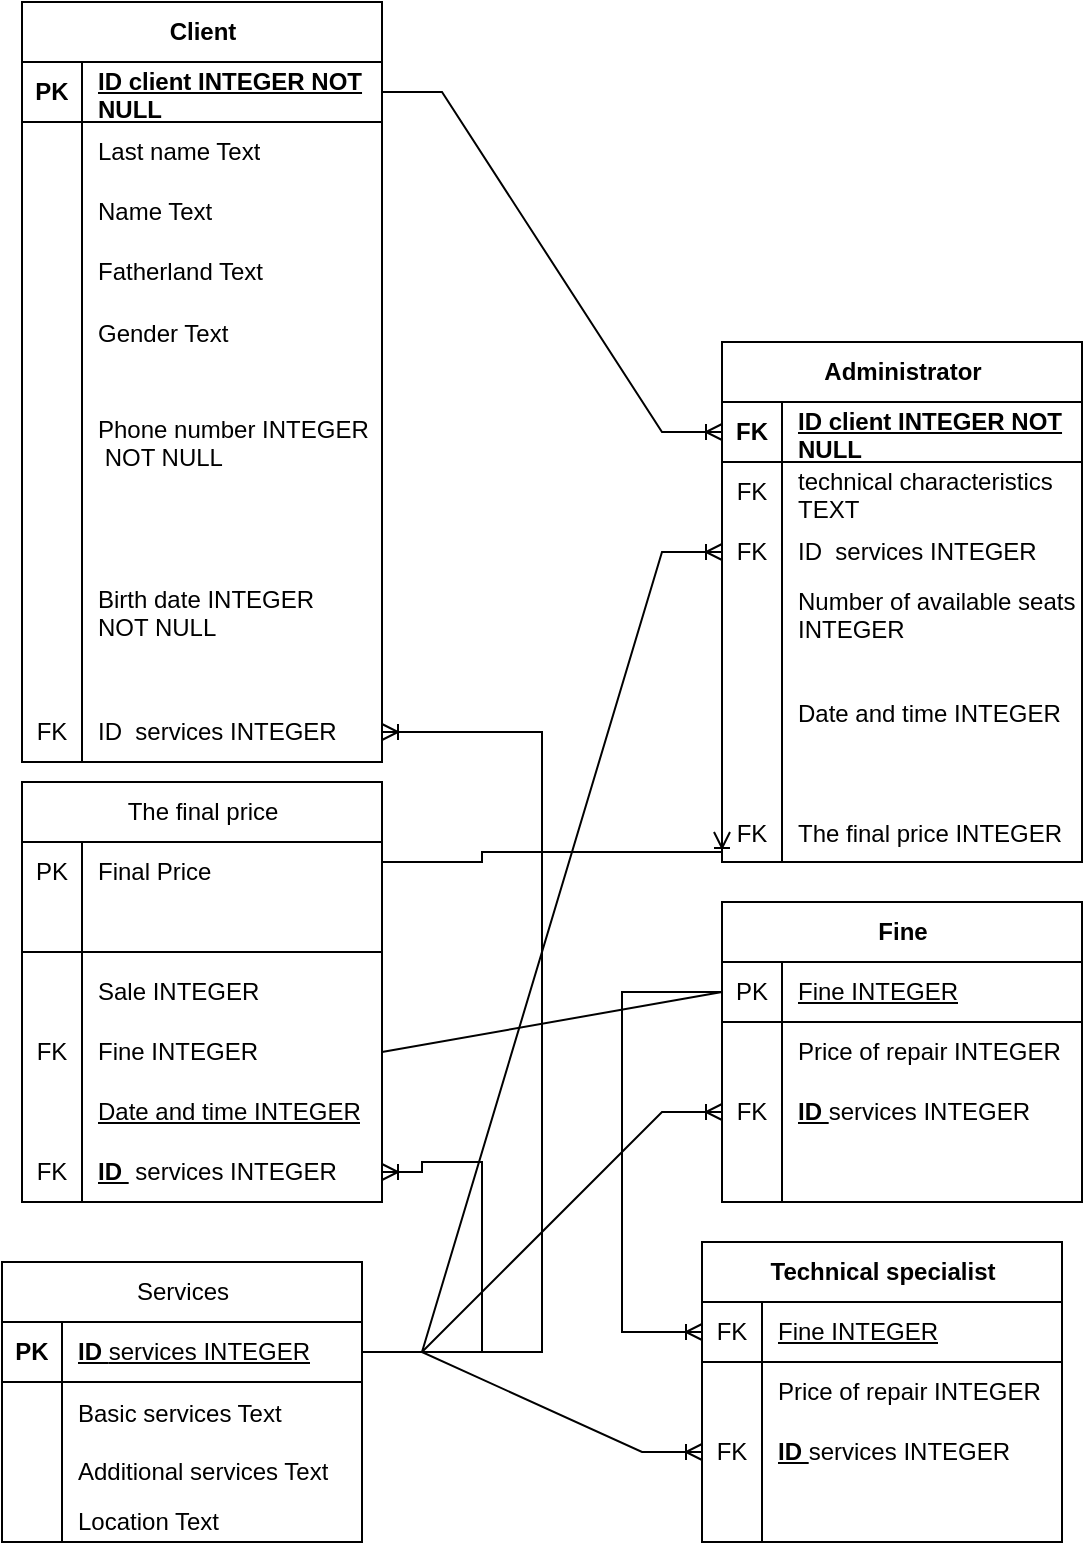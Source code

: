 <mxfile version="24.2.3" type="google">
  <diagram id="C5RBs43oDa-KdzZeNtuy" name="Page-1">
    <mxGraphModel grid="1" page="1" gridSize="10" guides="1" tooltips="1" connect="1" arrows="1" fold="1" pageScale="1" pageWidth="827" pageHeight="1169" math="0" shadow="0">
      <root>
        <mxCell id="WIyWlLk6GJQsqaUBKTNV-0" />
        <mxCell id="WIyWlLk6GJQsqaUBKTNV-1" parent="WIyWlLk6GJQsqaUBKTNV-0" />
        <mxCell id="Mse-F16JF1lKYA1qf_KM-20" value="Сlient" style="shape=table;startSize=30;container=1;collapsible=1;childLayout=tableLayout;fixedRows=1;rowLines=0;fontStyle=1;align=center;resizeLast=1;html=1;" vertex="1" parent="WIyWlLk6GJQsqaUBKTNV-1">
          <mxGeometry x="260" y="110" width="180" height="380" as="geometry" />
        </mxCell>
        <mxCell id="Mse-F16JF1lKYA1qf_KM-21" value="" style="shape=tableRow;horizontal=0;startSize=0;swimlaneHead=0;swimlaneBody=0;fillColor=none;collapsible=0;dropTarget=0;points=[[0,0.5],[1,0.5]];portConstraint=eastwest;top=0;left=0;right=0;bottom=1;" vertex="1" parent="Mse-F16JF1lKYA1qf_KM-20">
          <mxGeometry y="30" width="180" height="30" as="geometry" />
        </mxCell>
        <mxCell id="Mse-F16JF1lKYA1qf_KM-22" value="PK" style="shape=partialRectangle;connectable=0;fillColor=none;top=0;left=0;bottom=0;right=0;fontStyle=1;overflow=hidden;whiteSpace=wrap;html=1;" vertex="1" parent="Mse-F16JF1lKYA1qf_KM-21">
          <mxGeometry width="30" height="30" as="geometry">
            <mxRectangle width="30" height="30" as="alternateBounds" />
          </mxGeometry>
        </mxCell>
        <mxCell id="Mse-F16JF1lKYA1qf_KM-23" value="ID&amp;nbsp;client INTEGER NOT NULL" style="shape=partialRectangle;connectable=0;fillColor=none;top=0;left=0;bottom=0;right=0;align=left;spacingLeft=6;fontStyle=5;overflow=hidden;whiteSpace=wrap;html=1;" vertex="1" parent="Mse-F16JF1lKYA1qf_KM-21">
          <mxGeometry x="30" width="150" height="30" as="geometry">
            <mxRectangle width="150" height="30" as="alternateBounds" />
          </mxGeometry>
        </mxCell>
        <mxCell id="Mse-F16JF1lKYA1qf_KM-24" value="" style="shape=tableRow;horizontal=0;startSize=0;swimlaneHead=0;swimlaneBody=0;fillColor=none;collapsible=0;dropTarget=0;points=[[0,0.5],[1,0.5]];portConstraint=eastwest;top=0;left=0;right=0;bottom=0;" vertex="1" parent="Mse-F16JF1lKYA1qf_KM-20">
          <mxGeometry y="60" width="180" height="30" as="geometry" />
        </mxCell>
        <mxCell id="Mse-F16JF1lKYA1qf_KM-25" value="" style="shape=partialRectangle;connectable=0;fillColor=none;top=0;left=0;bottom=0;right=0;editable=1;overflow=hidden;whiteSpace=wrap;html=1;" vertex="1" parent="Mse-F16JF1lKYA1qf_KM-24">
          <mxGeometry width="30" height="30" as="geometry">
            <mxRectangle width="30" height="30" as="alternateBounds" />
          </mxGeometry>
        </mxCell>
        <mxCell id="Mse-F16JF1lKYA1qf_KM-26" value="Last name Text" style="shape=partialRectangle;connectable=0;fillColor=none;top=0;left=0;bottom=0;right=0;align=left;spacingLeft=6;overflow=hidden;whiteSpace=wrap;html=1;" vertex="1" parent="Mse-F16JF1lKYA1qf_KM-24">
          <mxGeometry x="30" width="150" height="30" as="geometry">
            <mxRectangle width="150" height="30" as="alternateBounds" />
          </mxGeometry>
        </mxCell>
        <mxCell id="Mse-F16JF1lKYA1qf_KM-27" value="" style="shape=tableRow;horizontal=0;startSize=0;swimlaneHead=0;swimlaneBody=0;fillColor=none;collapsible=0;dropTarget=0;points=[[0,0.5],[1,0.5]];portConstraint=eastwest;top=0;left=0;right=0;bottom=0;" vertex="1" parent="Mse-F16JF1lKYA1qf_KM-20">
          <mxGeometry y="90" width="180" height="30" as="geometry" />
        </mxCell>
        <mxCell id="Mse-F16JF1lKYA1qf_KM-28" value="" style="shape=partialRectangle;connectable=0;fillColor=none;top=0;left=0;bottom=0;right=0;editable=1;overflow=hidden;whiteSpace=wrap;html=1;" vertex="1" parent="Mse-F16JF1lKYA1qf_KM-27">
          <mxGeometry width="30" height="30" as="geometry">
            <mxRectangle width="30" height="30" as="alternateBounds" />
          </mxGeometry>
        </mxCell>
        <mxCell id="Mse-F16JF1lKYA1qf_KM-29" value="Name Text" style="shape=partialRectangle;connectable=0;fillColor=none;top=0;left=0;bottom=0;right=0;align=left;spacingLeft=6;overflow=hidden;whiteSpace=wrap;html=1;" vertex="1" parent="Mse-F16JF1lKYA1qf_KM-27">
          <mxGeometry x="30" width="150" height="30" as="geometry">
            <mxRectangle width="150" height="30" as="alternateBounds" />
          </mxGeometry>
        </mxCell>
        <mxCell id="Mse-F16JF1lKYA1qf_KM-30" value="" style="shape=tableRow;horizontal=0;startSize=0;swimlaneHead=0;swimlaneBody=0;fillColor=none;collapsible=0;dropTarget=0;points=[[0,0.5],[1,0.5]];portConstraint=eastwest;top=0;left=0;right=0;bottom=0;" vertex="1" parent="Mse-F16JF1lKYA1qf_KM-20">
          <mxGeometry y="120" width="180" height="30" as="geometry" />
        </mxCell>
        <mxCell id="Mse-F16JF1lKYA1qf_KM-31" value="" style="shape=partialRectangle;connectable=0;fillColor=none;top=0;left=0;bottom=0;right=0;editable=1;overflow=hidden;whiteSpace=wrap;html=1;" vertex="1" parent="Mse-F16JF1lKYA1qf_KM-30">
          <mxGeometry width="30" height="30" as="geometry">
            <mxRectangle width="30" height="30" as="alternateBounds" />
          </mxGeometry>
        </mxCell>
        <mxCell id="Mse-F16JF1lKYA1qf_KM-32" value="Fatherland Text" style="shape=partialRectangle;connectable=0;fillColor=none;top=0;left=0;bottom=0;right=0;align=left;spacingLeft=6;overflow=hidden;whiteSpace=wrap;html=1;" vertex="1" parent="Mse-F16JF1lKYA1qf_KM-30">
          <mxGeometry x="30" width="150" height="30" as="geometry">
            <mxRectangle width="150" height="30" as="alternateBounds" />
          </mxGeometry>
        </mxCell>
        <mxCell id="Mse-F16JF1lKYA1qf_KM-33" value="" style="shape=tableRow;horizontal=0;startSize=0;swimlaneHead=0;swimlaneBody=0;fillColor=none;collapsible=0;dropTarget=0;points=[[0,0.5],[1,0.5]];portConstraint=eastwest;top=0;left=0;right=0;bottom=0;" vertex="1" parent="Mse-F16JF1lKYA1qf_KM-20">
          <mxGeometry y="150" width="180" height="30" as="geometry" />
        </mxCell>
        <mxCell id="Mse-F16JF1lKYA1qf_KM-34" value="" style="shape=partialRectangle;connectable=0;fillColor=none;top=0;left=0;bottom=0;right=0;editable=1;overflow=hidden;" vertex="1" parent="Mse-F16JF1lKYA1qf_KM-33">
          <mxGeometry width="30" height="30" as="geometry">
            <mxRectangle width="30" height="30" as="alternateBounds" />
          </mxGeometry>
        </mxCell>
        <mxCell id="Mse-F16JF1lKYA1qf_KM-35" value="Gender Text" style="shape=partialRectangle;connectable=0;fillColor=none;top=0;left=0;bottom=0;right=0;align=left;spacingLeft=6;overflow=hidden;" vertex="1" parent="Mse-F16JF1lKYA1qf_KM-33">
          <mxGeometry x="30" width="150" height="30" as="geometry">
            <mxRectangle width="150" height="30" as="alternateBounds" />
          </mxGeometry>
        </mxCell>
        <mxCell id="Mse-F16JF1lKYA1qf_KM-36" value="" style="shape=tableRow;horizontal=0;startSize=0;swimlaneHead=0;swimlaneBody=0;fillColor=none;collapsible=0;dropTarget=0;points=[[0,0.5],[1,0.5]];portConstraint=eastwest;top=0;left=0;right=0;bottom=0;" vertex="1" parent="Mse-F16JF1lKYA1qf_KM-20">
          <mxGeometry y="180" width="180" height="80" as="geometry" />
        </mxCell>
        <mxCell id="Mse-F16JF1lKYA1qf_KM-37" value="" style="shape=partialRectangle;connectable=0;fillColor=none;top=0;left=0;bottom=0;right=0;editable=1;overflow=hidden;" vertex="1" parent="Mse-F16JF1lKYA1qf_KM-36">
          <mxGeometry width="30" height="80" as="geometry">
            <mxRectangle width="30" height="80" as="alternateBounds" />
          </mxGeometry>
        </mxCell>
        <mxCell id="Mse-F16JF1lKYA1qf_KM-38" value="Phone number INTEGER&#xa; NOT NULL" style="shape=partialRectangle;connectable=0;fillColor=none;top=0;left=0;bottom=0;right=0;align=left;spacingLeft=6;overflow=hidden;" vertex="1" parent="Mse-F16JF1lKYA1qf_KM-36">
          <mxGeometry x="30" width="150" height="80" as="geometry">
            <mxRectangle width="150" height="80" as="alternateBounds" />
          </mxGeometry>
        </mxCell>
        <mxCell id="Mse-F16JF1lKYA1qf_KM-39" value="" style="shape=tableRow;horizontal=0;startSize=0;swimlaneHead=0;swimlaneBody=0;fillColor=none;collapsible=0;dropTarget=0;points=[[0,0.5],[1,0.5]];portConstraint=eastwest;top=0;left=0;right=0;bottom=0;" vertex="1" parent="Mse-F16JF1lKYA1qf_KM-20">
          <mxGeometry y="260" width="180" height="90" as="geometry" />
        </mxCell>
        <mxCell id="Mse-F16JF1lKYA1qf_KM-40" value="" style="shape=partialRectangle;connectable=0;fillColor=none;top=0;left=0;bottom=0;right=0;editable=1;overflow=hidden;" vertex="1" parent="Mse-F16JF1lKYA1qf_KM-39">
          <mxGeometry width="30" height="90" as="geometry">
            <mxRectangle width="30" height="90" as="alternateBounds" />
          </mxGeometry>
        </mxCell>
        <mxCell id="Mse-F16JF1lKYA1qf_KM-41" value="Birth date INTEGER &#xa;NOT NULL" style="shape=partialRectangle;connectable=0;fillColor=none;top=0;left=0;bottom=0;right=0;align=left;spacingLeft=6;overflow=hidden;" vertex="1" parent="Mse-F16JF1lKYA1qf_KM-39">
          <mxGeometry x="30" width="150" height="90" as="geometry">
            <mxRectangle width="150" height="90" as="alternateBounds" />
          </mxGeometry>
        </mxCell>
        <mxCell id="Mse-F16JF1lKYA1qf_KM-112" value="" style="shape=tableRow;horizontal=0;startSize=0;swimlaneHead=0;swimlaneBody=0;fillColor=none;collapsible=0;dropTarget=0;points=[[0,0.5],[1,0.5]];portConstraint=eastwest;top=0;left=0;right=0;bottom=0;" vertex="1" parent="Mse-F16JF1lKYA1qf_KM-20">
          <mxGeometry y="350" width="180" height="30" as="geometry" />
        </mxCell>
        <mxCell id="Mse-F16JF1lKYA1qf_KM-113" value="FK" style="shape=partialRectangle;connectable=0;fillColor=none;top=0;left=0;bottom=0;right=0;fontStyle=0;overflow=hidden;whiteSpace=wrap;html=1;" vertex="1" parent="Mse-F16JF1lKYA1qf_KM-112">
          <mxGeometry width="30" height="30" as="geometry">
            <mxRectangle width="30" height="30" as="alternateBounds" />
          </mxGeometry>
        </mxCell>
        <mxCell id="Mse-F16JF1lKYA1qf_KM-114" value="ID&amp;nbsp; services INTEGER" style="shape=partialRectangle;connectable=0;fillColor=none;top=0;left=0;bottom=0;right=0;align=left;spacingLeft=6;fontStyle=0;overflow=hidden;whiteSpace=wrap;html=1;" vertex="1" parent="Mse-F16JF1lKYA1qf_KM-112">
          <mxGeometry x="30" width="150" height="30" as="geometry">
            <mxRectangle width="150" height="30" as="alternateBounds" />
          </mxGeometry>
        </mxCell>
        <mxCell id="Mse-F16JF1lKYA1qf_KM-42" value="Administrator" style="shape=table;startSize=30;container=1;collapsible=1;childLayout=tableLayout;fixedRows=1;rowLines=0;fontStyle=1;align=center;resizeLast=1;html=1;" vertex="1" parent="WIyWlLk6GJQsqaUBKTNV-1">
          <mxGeometry x="610" y="280" width="180" height="260" as="geometry" />
        </mxCell>
        <mxCell id="Mse-F16JF1lKYA1qf_KM-43" value="" style="shape=tableRow;horizontal=0;startSize=0;swimlaneHead=0;swimlaneBody=0;fillColor=none;collapsible=0;dropTarget=0;points=[[0,0.5],[1,0.5]];portConstraint=eastwest;top=0;left=0;right=0;bottom=1;" vertex="1" parent="Mse-F16JF1lKYA1qf_KM-42">
          <mxGeometry y="30" width="180" height="30" as="geometry" />
        </mxCell>
        <mxCell id="Mse-F16JF1lKYA1qf_KM-44" value="FK" style="shape=partialRectangle;connectable=0;fillColor=none;top=0;left=0;bottom=0;right=0;fontStyle=1;overflow=hidden;whiteSpace=wrap;html=1;" vertex="1" parent="Mse-F16JF1lKYA1qf_KM-43">
          <mxGeometry width="30" height="30" as="geometry">
            <mxRectangle width="30" height="30" as="alternateBounds" />
          </mxGeometry>
        </mxCell>
        <mxCell id="Mse-F16JF1lKYA1qf_KM-45" value="ID&amp;nbsp;client INTEGER NOT NULL" style="shape=partialRectangle;connectable=0;fillColor=none;top=0;left=0;bottom=0;right=0;align=left;spacingLeft=6;fontStyle=5;overflow=hidden;whiteSpace=wrap;html=1;" vertex="1" parent="Mse-F16JF1lKYA1qf_KM-43">
          <mxGeometry x="30" width="150" height="30" as="geometry">
            <mxRectangle width="150" height="30" as="alternateBounds" />
          </mxGeometry>
        </mxCell>
        <mxCell id="Mse-F16JF1lKYA1qf_KM-46" value="" style="shape=tableRow;horizontal=0;startSize=0;swimlaneHead=0;swimlaneBody=0;fillColor=none;collapsible=0;dropTarget=0;points=[[0,0.5],[1,0.5]];portConstraint=eastwest;top=0;left=0;right=0;bottom=0;" vertex="1" parent="Mse-F16JF1lKYA1qf_KM-42">
          <mxGeometry y="60" width="180" height="30" as="geometry" />
        </mxCell>
        <mxCell id="Mse-F16JF1lKYA1qf_KM-47" value="FK" style="shape=partialRectangle;connectable=0;fillColor=none;top=0;left=0;bottom=0;right=0;editable=1;overflow=hidden;whiteSpace=wrap;html=1;" vertex="1" parent="Mse-F16JF1lKYA1qf_KM-46">
          <mxGeometry width="30" height="30" as="geometry">
            <mxRectangle width="30" height="30" as="alternateBounds" />
          </mxGeometry>
        </mxCell>
        <mxCell id="Mse-F16JF1lKYA1qf_KM-48" value="technical characteristics TEXT" style="shape=partialRectangle;connectable=0;fillColor=none;top=0;left=0;bottom=0;right=0;align=left;spacingLeft=6;overflow=hidden;whiteSpace=wrap;html=1;" vertex="1" parent="Mse-F16JF1lKYA1qf_KM-46">
          <mxGeometry x="30" width="150" height="30" as="geometry">
            <mxRectangle width="150" height="30" as="alternateBounds" />
          </mxGeometry>
        </mxCell>
        <mxCell id="Mse-F16JF1lKYA1qf_KM-49" value="" style="shape=tableRow;horizontal=0;startSize=0;swimlaneHead=0;swimlaneBody=0;fillColor=none;collapsible=0;dropTarget=0;points=[[0,0.5],[1,0.5]];portConstraint=eastwest;top=0;left=0;right=0;bottom=0;" vertex="1" parent="Mse-F16JF1lKYA1qf_KM-42">
          <mxGeometry y="90" width="180" height="30" as="geometry" />
        </mxCell>
        <mxCell id="Mse-F16JF1lKYA1qf_KM-50" value="FK" style="shape=partialRectangle;connectable=0;fillColor=none;top=0;left=0;bottom=0;right=0;editable=1;overflow=hidden;whiteSpace=wrap;html=1;" vertex="1" parent="Mse-F16JF1lKYA1qf_KM-49">
          <mxGeometry width="30" height="30" as="geometry">
            <mxRectangle width="30" height="30" as="alternateBounds" />
          </mxGeometry>
        </mxCell>
        <mxCell id="Mse-F16JF1lKYA1qf_KM-51" value="ID&amp;nbsp; services INTEGER" style="shape=partialRectangle;connectable=0;fillColor=none;top=0;left=0;bottom=0;right=0;align=left;spacingLeft=6;overflow=hidden;whiteSpace=wrap;html=1;" vertex="1" parent="Mse-F16JF1lKYA1qf_KM-49">
          <mxGeometry x="30" width="150" height="30" as="geometry">
            <mxRectangle width="150" height="30" as="alternateBounds" />
          </mxGeometry>
        </mxCell>
        <mxCell id="Mse-F16JF1lKYA1qf_KM-52" value="" style="shape=tableRow;horizontal=0;startSize=0;swimlaneHead=0;swimlaneBody=0;fillColor=none;collapsible=0;dropTarget=0;points=[[0,0.5],[1,0.5]];portConstraint=eastwest;top=0;left=0;right=0;bottom=0;" vertex="1" parent="Mse-F16JF1lKYA1qf_KM-42">
          <mxGeometry y="120" width="180" height="30" as="geometry" />
        </mxCell>
        <mxCell id="Mse-F16JF1lKYA1qf_KM-53" value="" style="shape=partialRectangle;connectable=0;fillColor=none;top=0;left=0;bottom=0;right=0;editable=1;overflow=hidden;whiteSpace=wrap;html=1;" vertex="1" parent="Mse-F16JF1lKYA1qf_KM-52">
          <mxGeometry width="30" height="30" as="geometry">
            <mxRectangle width="30" height="30" as="alternateBounds" />
          </mxGeometry>
        </mxCell>
        <mxCell id="Mse-F16JF1lKYA1qf_KM-54" value="Number of available seats INTEGER" style="shape=partialRectangle;connectable=0;fillColor=none;top=0;left=0;bottom=0;right=0;align=left;spacingLeft=6;overflow=hidden;whiteSpace=wrap;html=1;" vertex="1" parent="Mse-F16JF1lKYA1qf_KM-52">
          <mxGeometry x="30" width="150" height="30" as="geometry">
            <mxRectangle width="150" height="30" as="alternateBounds" />
          </mxGeometry>
        </mxCell>
        <mxCell id="Mse-F16JF1lKYA1qf_KM-109" value="" style="shape=tableRow;horizontal=0;startSize=0;swimlaneHead=0;swimlaneBody=0;fillColor=none;collapsible=0;dropTarget=0;points=[[0,0.5],[1,0.5]];portConstraint=eastwest;top=0;left=0;right=0;bottom=0;" vertex="1" parent="Mse-F16JF1lKYA1qf_KM-42">
          <mxGeometry y="150" width="180" height="20" as="geometry" />
        </mxCell>
        <mxCell id="Mse-F16JF1lKYA1qf_KM-110" value="" style="shape=partialRectangle;connectable=0;fillColor=none;top=0;left=0;bottom=0;right=0;editable=1;overflow=hidden;" vertex="1" parent="Mse-F16JF1lKYA1qf_KM-109">
          <mxGeometry width="30" height="20" as="geometry">
            <mxRectangle width="30" height="20" as="alternateBounds" />
          </mxGeometry>
        </mxCell>
        <mxCell id="Mse-F16JF1lKYA1qf_KM-111" value="" style="shape=partialRectangle;connectable=0;fillColor=none;top=0;left=0;bottom=0;right=0;align=left;spacingLeft=6;overflow=hidden;" vertex="1" parent="Mse-F16JF1lKYA1qf_KM-109">
          <mxGeometry x="30" width="150" height="20" as="geometry">
            <mxRectangle width="150" height="20" as="alternateBounds" />
          </mxGeometry>
        </mxCell>
        <mxCell id="Mse-F16JF1lKYA1qf_KM-56" value="" style="shape=tableRow;horizontal=0;startSize=0;swimlaneHead=0;swimlaneBody=0;fillColor=none;collapsible=0;dropTarget=0;points=[[0,0.5],[1,0.5]];portConstraint=eastwest;top=0;left=0;right=0;bottom=0;" vertex="1" parent="Mse-F16JF1lKYA1qf_KM-42">
          <mxGeometry y="170" width="180" height="30" as="geometry" />
        </mxCell>
        <mxCell id="Mse-F16JF1lKYA1qf_KM-57" value="" style="shape=partialRectangle;connectable=0;fillColor=none;top=0;left=0;bottom=0;right=0;editable=1;overflow=hidden;" vertex="1" parent="Mse-F16JF1lKYA1qf_KM-56">
          <mxGeometry width="30" height="30" as="geometry">
            <mxRectangle width="30" height="30" as="alternateBounds" />
          </mxGeometry>
        </mxCell>
        <mxCell id="Mse-F16JF1lKYA1qf_KM-58" value="Date and time INTEGER" style="shape=partialRectangle;connectable=0;fillColor=none;top=0;left=0;bottom=0;right=0;align=left;spacingLeft=6;overflow=hidden;" vertex="1" parent="Mse-F16JF1lKYA1qf_KM-56">
          <mxGeometry x="30" width="150" height="30" as="geometry">
            <mxRectangle width="150" height="30" as="alternateBounds" />
          </mxGeometry>
        </mxCell>
        <mxCell id="Mse-F16JF1lKYA1qf_KM-115" value="" style="shape=tableRow;horizontal=0;startSize=0;swimlaneHead=0;swimlaneBody=0;fillColor=none;collapsible=0;dropTarget=0;points=[[0,0.5],[1,0.5]];portConstraint=eastwest;top=0;left=0;right=0;bottom=0;" vertex="1" parent="Mse-F16JF1lKYA1qf_KM-42">
          <mxGeometry y="200" width="180" height="30" as="geometry" />
        </mxCell>
        <mxCell id="Mse-F16JF1lKYA1qf_KM-116" value="" style="shape=partialRectangle;connectable=0;fillColor=none;top=0;left=0;bottom=0;right=0;fontStyle=0;overflow=hidden;whiteSpace=wrap;html=1;" vertex="1" parent="Mse-F16JF1lKYA1qf_KM-115">
          <mxGeometry width="30" height="30" as="geometry">
            <mxRectangle width="30" height="30" as="alternateBounds" />
          </mxGeometry>
        </mxCell>
        <mxCell id="Mse-F16JF1lKYA1qf_KM-117" value="" style="shape=partialRectangle;connectable=0;fillColor=none;top=0;left=0;bottom=0;right=0;align=left;spacingLeft=6;fontStyle=0;overflow=hidden;whiteSpace=wrap;html=1;" vertex="1" parent="Mse-F16JF1lKYA1qf_KM-115">
          <mxGeometry x="30" width="150" height="30" as="geometry">
            <mxRectangle width="150" height="30" as="alternateBounds" />
          </mxGeometry>
        </mxCell>
        <mxCell id="Mse-F16JF1lKYA1qf_KM-59" value="" style="shape=tableRow;horizontal=0;startSize=0;swimlaneHead=0;swimlaneBody=0;fillColor=none;collapsible=0;dropTarget=0;points=[[0,0.5],[1,0.5]];portConstraint=eastwest;top=0;left=0;right=0;bottom=0;" vertex="1" parent="Mse-F16JF1lKYA1qf_KM-42">
          <mxGeometry y="230" width="180" height="30" as="geometry" />
        </mxCell>
        <mxCell id="Mse-F16JF1lKYA1qf_KM-60" value="FK" style="shape=partialRectangle;connectable=0;fillColor=none;top=0;left=0;bottom=0;right=0;editable=1;overflow=hidden;" vertex="1" parent="Mse-F16JF1lKYA1qf_KM-59">
          <mxGeometry width="30" height="30" as="geometry">
            <mxRectangle width="30" height="30" as="alternateBounds" />
          </mxGeometry>
        </mxCell>
        <mxCell id="Mse-F16JF1lKYA1qf_KM-61" value="The final price INTEGER" style="shape=partialRectangle;connectable=0;fillColor=none;top=0;left=0;bottom=0;right=0;align=left;spacingLeft=6;overflow=hidden;" vertex="1" parent="Mse-F16JF1lKYA1qf_KM-59">
          <mxGeometry x="30" width="150" height="30" as="geometry">
            <mxRectangle width="150" height="30" as="alternateBounds" />
          </mxGeometry>
        </mxCell>
        <mxCell id="Mse-F16JF1lKYA1qf_KM-62" value="&lt;span style=&quot;font-weight: 400; text-align: left;&quot;&gt;The final price&lt;/span&gt;" style="shape=table;startSize=30;container=1;collapsible=1;childLayout=tableLayout;fixedRows=1;rowLines=0;fontStyle=1;align=center;resizeLast=1;html=1;" vertex="1" parent="WIyWlLk6GJQsqaUBKTNV-1">
          <mxGeometry x="260" y="500" width="180" height="210" as="geometry" />
        </mxCell>
        <mxCell id="Mse-F16JF1lKYA1qf_KM-132" value="" style="shape=tableRow;horizontal=0;startSize=0;swimlaneHead=0;swimlaneBody=0;fillColor=none;collapsible=0;dropTarget=0;points=[[0,0.5],[1,0.5]];portConstraint=eastwest;top=0;left=0;right=0;bottom=0;" vertex="1" parent="Mse-F16JF1lKYA1qf_KM-62">
          <mxGeometry y="30" width="180" height="30" as="geometry" />
        </mxCell>
        <mxCell id="Mse-F16JF1lKYA1qf_KM-133" value="PK" style="shape=partialRectangle;connectable=0;fillColor=none;top=0;left=0;bottom=0;right=0;fontStyle=0;overflow=hidden;whiteSpace=wrap;html=1;" vertex="1" parent="Mse-F16JF1lKYA1qf_KM-132">
          <mxGeometry width="30" height="30" as="geometry">
            <mxRectangle width="30" height="30" as="alternateBounds" />
          </mxGeometry>
        </mxCell>
        <mxCell id="Mse-F16JF1lKYA1qf_KM-134" value="Final Price" style="shape=partialRectangle;connectable=0;fillColor=none;top=0;left=0;bottom=0;right=0;align=left;spacingLeft=6;fontStyle=0;overflow=hidden;whiteSpace=wrap;html=1;" vertex="1" parent="Mse-F16JF1lKYA1qf_KM-132">
          <mxGeometry x="30" width="150" height="30" as="geometry">
            <mxRectangle width="150" height="30" as="alternateBounds" />
          </mxGeometry>
        </mxCell>
        <mxCell id="Mse-F16JF1lKYA1qf_KM-120" value="" style="shape=tableRow;horizontal=0;startSize=0;swimlaneHead=0;swimlaneBody=0;fillColor=none;collapsible=0;dropTarget=0;points=[[0,0.5],[1,0.5]];portConstraint=eastwest;top=0;left=0;right=0;bottom=0;" vertex="1" parent="Mse-F16JF1lKYA1qf_KM-62">
          <mxGeometry y="60" width="180" height="30" as="geometry" />
        </mxCell>
        <mxCell id="Mse-F16JF1lKYA1qf_KM-121" value="" style="shape=partialRectangle;connectable=0;fillColor=none;top=0;left=0;bottom=0;right=0;fontStyle=0;overflow=hidden;whiteSpace=wrap;html=1;" vertex="1" parent="Mse-F16JF1lKYA1qf_KM-120">
          <mxGeometry width="30" height="30" as="geometry">
            <mxRectangle width="30" height="30" as="alternateBounds" />
          </mxGeometry>
        </mxCell>
        <mxCell id="Mse-F16JF1lKYA1qf_KM-122" value="" style="shape=partialRectangle;connectable=0;fillColor=none;top=0;left=0;bottom=0;right=0;align=left;spacingLeft=6;fontStyle=0;overflow=hidden;whiteSpace=wrap;html=1;" vertex="1" parent="Mse-F16JF1lKYA1qf_KM-120">
          <mxGeometry x="30" width="150" height="30" as="geometry">
            <mxRectangle width="150" height="30" as="alternateBounds" />
          </mxGeometry>
        </mxCell>
        <mxCell id="Mse-F16JF1lKYA1qf_KM-66" value="" style="shape=tableRow;horizontal=0;startSize=0;swimlaneHead=0;swimlaneBody=0;fillColor=none;collapsible=0;dropTarget=0;points=[[0,0.5],[1,0.5]];portConstraint=eastwest;top=0;left=0;right=0;bottom=0;" vertex="1" parent="Mse-F16JF1lKYA1qf_KM-62">
          <mxGeometry y="90" width="180" height="30" as="geometry" />
        </mxCell>
        <mxCell id="Mse-F16JF1lKYA1qf_KM-67" value="" style="shape=partialRectangle;connectable=0;fillColor=none;top=0;left=0;bottom=0;right=0;editable=1;overflow=hidden;whiteSpace=wrap;html=1;" vertex="1" parent="Mse-F16JF1lKYA1qf_KM-66">
          <mxGeometry width="30" height="30" as="geometry">
            <mxRectangle width="30" height="30" as="alternateBounds" />
          </mxGeometry>
        </mxCell>
        <mxCell id="Mse-F16JF1lKYA1qf_KM-68" value="Sale INTEGER" style="shape=partialRectangle;connectable=0;fillColor=none;top=0;left=0;bottom=0;right=0;align=left;spacingLeft=6;overflow=hidden;whiteSpace=wrap;html=1;" vertex="1" parent="Mse-F16JF1lKYA1qf_KM-66">
          <mxGeometry x="30" width="150" height="30" as="geometry">
            <mxRectangle width="150" height="30" as="alternateBounds" />
          </mxGeometry>
        </mxCell>
        <mxCell id="Mse-F16JF1lKYA1qf_KM-69" value="" style="shape=tableRow;horizontal=0;startSize=0;swimlaneHead=0;swimlaneBody=0;fillColor=none;collapsible=0;dropTarget=0;points=[[0,0.5],[1,0.5]];portConstraint=eastwest;top=0;left=0;right=0;bottom=0;" vertex="1" parent="Mse-F16JF1lKYA1qf_KM-62">
          <mxGeometry y="120" width="180" height="30" as="geometry" />
        </mxCell>
        <mxCell id="Mse-F16JF1lKYA1qf_KM-70" value="FK" style="shape=partialRectangle;connectable=0;fillColor=none;top=0;left=0;bottom=0;right=0;editable=1;overflow=hidden;whiteSpace=wrap;html=1;" vertex="1" parent="Mse-F16JF1lKYA1qf_KM-69">
          <mxGeometry width="30" height="30" as="geometry">
            <mxRectangle width="30" height="30" as="alternateBounds" />
          </mxGeometry>
        </mxCell>
        <mxCell id="Mse-F16JF1lKYA1qf_KM-71" value="Fine INTEGER" style="shape=partialRectangle;connectable=0;fillColor=none;top=0;left=0;bottom=0;right=0;align=left;spacingLeft=6;overflow=hidden;whiteSpace=wrap;html=1;" vertex="1" parent="Mse-F16JF1lKYA1qf_KM-69">
          <mxGeometry x="30" width="150" height="30" as="geometry">
            <mxRectangle width="150" height="30" as="alternateBounds" />
          </mxGeometry>
        </mxCell>
        <mxCell id="Mse-F16JF1lKYA1qf_KM-72" value="" style="shape=tableRow;horizontal=0;startSize=0;swimlaneHead=0;swimlaneBody=0;fillColor=none;collapsible=0;dropTarget=0;points=[[0,0.5],[1,0.5]];portConstraint=eastwest;top=0;left=0;right=0;bottom=0;" vertex="1" parent="Mse-F16JF1lKYA1qf_KM-62">
          <mxGeometry y="150" width="180" height="30" as="geometry" />
        </mxCell>
        <mxCell id="Mse-F16JF1lKYA1qf_KM-73" value="" style="shape=partialRectangle;connectable=0;fillColor=none;top=0;left=0;bottom=0;right=0;editable=1;overflow=hidden;whiteSpace=wrap;html=1;" vertex="1" parent="Mse-F16JF1lKYA1qf_KM-72">
          <mxGeometry width="30" height="30" as="geometry">
            <mxRectangle width="30" height="30" as="alternateBounds" />
          </mxGeometry>
        </mxCell>
        <mxCell id="Mse-F16JF1lKYA1qf_KM-74" value="&lt;span style=&quot;text-wrap: nowrap; text-decoration-line: underline;&quot;&gt;Date and time INTEGER&lt;/span&gt;" style="shape=partialRectangle;connectable=0;fillColor=none;top=0;left=0;bottom=0;right=0;align=left;spacingLeft=6;overflow=hidden;whiteSpace=wrap;html=1;" vertex="1" parent="Mse-F16JF1lKYA1qf_KM-72">
          <mxGeometry x="30" width="150" height="30" as="geometry">
            <mxRectangle width="150" height="30" as="alternateBounds" />
          </mxGeometry>
        </mxCell>
        <mxCell id="RGal8Q7hF6_FXWq4hXMz-5" value="" style="shape=tableRow;horizontal=0;startSize=0;swimlaneHead=0;swimlaneBody=0;fillColor=none;collapsible=0;dropTarget=0;points=[[0,0.5],[1,0.5]];portConstraint=eastwest;top=0;left=0;right=0;bottom=0;" vertex="1" parent="Mse-F16JF1lKYA1qf_KM-62">
          <mxGeometry y="180" width="180" height="30" as="geometry" />
        </mxCell>
        <mxCell id="RGal8Q7hF6_FXWq4hXMz-6" value="FK" style="shape=partialRectangle;connectable=0;fillColor=none;top=0;left=0;bottom=0;right=0;fontStyle=0;overflow=hidden;whiteSpace=wrap;html=1;" vertex="1" parent="RGal8Q7hF6_FXWq4hXMz-5">
          <mxGeometry width="30" height="30" as="geometry">
            <mxRectangle width="30" height="30" as="alternateBounds" />
          </mxGeometry>
        </mxCell>
        <mxCell id="RGal8Q7hF6_FXWq4hXMz-7" value="&lt;span style=&quot;text-decoration-line: underline; font-weight: 700;&quot;&gt;ID&amp;nbsp;&lt;/span&gt;&amp;nbsp;services&amp;nbsp;INTEGER" style="shape=partialRectangle;connectable=0;fillColor=none;top=0;left=0;bottom=0;right=0;align=left;spacingLeft=6;fontStyle=0;overflow=hidden;whiteSpace=wrap;html=1;" vertex="1" parent="RGal8Q7hF6_FXWq4hXMz-5">
          <mxGeometry x="30" width="150" height="30" as="geometry">
            <mxRectangle width="150" height="30" as="alternateBounds" />
          </mxGeometry>
        </mxCell>
        <mxCell id="Mse-F16JF1lKYA1qf_KM-88" value="Fine" style="shape=table;startSize=30;container=1;collapsible=1;childLayout=tableLayout;fixedRows=1;rowLines=0;fontStyle=1;align=center;resizeLast=1;html=1;" vertex="1" parent="WIyWlLk6GJQsqaUBKTNV-1">
          <mxGeometry x="610" y="560" width="180" height="150" as="geometry" />
        </mxCell>
        <mxCell id="Mse-F16JF1lKYA1qf_KM-89" value="" style="shape=tableRow;horizontal=0;startSize=0;swimlaneHead=0;swimlaneBody=0;fillColor=none;collapsible=0;dropTarget=0;points=[[0,0.5],[1,0.5]];portConstraint=eastwest;top=0;left=0;right=0;bottom=1;" vertex="1" parent="Mse-F16JF1lKYA1qf_KM-88">
          <mxGeometry y="30" width="180" height="30" as="geometry" />
        </mxCell>
        <mxCell id="Mse-F16JF1lKYA1qf_KM-90" value="&lt;span style=&quot;font-weight: 400;&quot;&gt;PK&lt;/span&gt;" style="shape=partialRectangle;connectable=0;fillColor=none;top=0;left=0;bottom=0;right=0;fontStyle=1;overflow=hidden;whiteSpace=wrap;html=1;" vertex="1" parent="Mse-F16JF1lKYA1qf_KM-89">
          <mxGeometry width="30" height="30" as="geometry">
            <mxRectangle width="30" height="30" as="alternateBounds" />
          </mxGeometry>
        </mxCell>
        <mxCell id="Mse-F16JF1lKYA1qf_KM-91" value="&lt;span style=&quot;font-weight: 400;&quot;&gt;Fine INTEGER&lt;/span&gt;" style="shape=partialRectangle;connectable=0;fillColor=none;top=0;left=0;bottom=0;right=0;align=left;spacingLeft=6;fontStyle=5;overflow=hidden;whiteSpace=wrap;html=1;" vertex="1" parent="Mse-F16JF1lKYA1qf_KM-89">
          <mxGeometry x="30" width="150" height="30" as="geometry">
            <mxRectangle width="150" height="30" as="alternateBounds" />
          </mxGeometry>
        </mxCell>
        <mxCell id="Mse-F16JF1lKYA1qf_KM-92" value="" style="shape=tableRow;horizontal=0;startSize=0;swimlaneHead=0;swimlaneBody=0;fillColor=none;collapsible=0;dropTarget=0;points=[[0,0.5],[1,0.5]];portConstraint=eastwest;top=0;left=0;right=0;bottom=0;" vertex="1" parent="Mse-F16JF1lKYA1qf_KM-88">
          <mxGeometry y="60" width="180" height="30" as="geometry" />
        </mxCell>
        <mxCell id="Mse-F16JF1lKYA1qf_KM-93" value="" style="shape=partialRectangle;connectable=0;fillColor=none;top=0;left=0;bottom=0;right=0;editable=1;overflow=hidden;whiteSpace=wrap;html=1;" vertex="1" parent="Mse-F16JF1lKYA1qf_KM-92">
          <mxGeometry width="30" height="30" as="geometry">
            <mxRectangle width="30" height="30" as="alternateBounds" />
          </mxGeometry>
        </mxCell>
        <mxCell id="Mse-F16JF1lKYA1qf_KM-94" value="Price of repair INTEGER" style="shape=partialRectangle;connectable=0;fillColor=none;top=0;left=0;bottom=0;right=0;align=left;spacingLeft=6;overflow=hidden;whiteSpace=wrap;html=1;" vertex="1" parent="Mse-F16JF1lKYA1qf_KM-92">
          <mxGeometry x="30" width="150" height="30" as="geometry">
            <mxRectangle width="150" height="30" as="alternateBounds" />
          </mxGeometry>
        </mxCell>
        <mxCell id="Mse-F16JF1lKYA1qf_KM-95" value="" style="shape=tableRow;horizontal=0;startSize=0;swimlaneHead=0;swimlaneBody=0;fillColor=none;collapsible=0;dropTarget=0;points=[[0,0.5],[1,0.5]];portConstraint=eastwest;top=0;left=0;right=0;bottom=0;" vertex="1" parent="Mse-F16JF1lKYA1qf_KM-88">
          <mxGeometry y="90" width="180" height="30" as="geometry" />
        </mxCell>
        <mxCell id="Mse-F16JF1lKYA1qf_KM-96" value="FK" style="shape=partialRectangle;connectable=0;fillColor=none;top=0;left=0;bottom=0;right=0;editable=1;overflow=hidden;whiteSpace=wrap;html=1;" vertex="1" parent="Mse-F16JF1lKYA1qf_KM-95">
          <mxGeometry width="30" height="30" as="geometry">
            <mxRectangle width="30" height="30" as="alternateBounds" />
          </mxGeometry>
        </mxCell>
        <mxCell id="Mse-F16JF1lKYA1qf_KM-97" value="&lt;span style=&quot;font-weight: 700; text-decoration-line: underline;&quot;&gt;ID&amp;nbsp;&lt;/span&gt;services&amp;nbsp;INTEGER" style="shape=partialRectangle;connectable=0;fillColor=none;top=0;left=0;bottom=0;right=0;align=left;spacingLeft=6;overflow=hidden;whiteSpace=wrap;html=1;" vertex="1" parent="Mse-F16JF1lKYA1qf_KM-95">
          <mxGeometry x="30" width="150" height="30" as="geometry">
            <mxRectangle width="150" height="30" as="alternateBounds" />
          </mxGeometry>
        </mxCell>
        <mxCell id="Mse-F16JF1lKYA1qf_KM-98" value="" style="shape=tableRow;horizontal=0;startSize=0;swimlaneHead=0;swimlaneBody=0;fillColor=none;collapsible=0;dropTarget=0;points=[[0,0.5],[1,0.5]];portConstraint=eastwest;top=0;left=0;right=0;bottom=0;" vertex="1" parent="Mse-F16JF1lKYA1qf_KM-88">
          <mxGeometry y="120" width="180" height="30" as="geometry" />
        </mxCell>
        <mxCell id="Mse-F16JF1lKYA1qf_KM-99" value="" style="shape=partialRectangle;connectable=0;fillColor=none;top=0;left=0;bottom=0;right=0;editable=1;overflow=hidden;whiteSpace=wrap;html=1;" vertex="1" parent="Mse-F16JF1lKYA1qf_KM-98">
          <mxGeometry width="30" height="30" as="geometry">
            <mxRectangle width="30" height="30" as="alternateBounds" />
          </mxGeometry>
        </mxCell>
        <mxCell id="Mse-F16JF1lKYA1qf_KM-100" value="" style="shape=partialRectangle;connectable=0;fillColor=none;top=0;left=0;bottom=0;right=0;align=left;spacingLeft=6;overflow=hidden;whiteSpace=wrap;html=1;" vertex="1" parent="Mse-F16JF1lKYA1qf_KM-98">
          <mxGeometry x="30" width="150" height="30" as="geometry">
            <mxRectangle width="150" height="30" as="alternateBounds" />
          </mxGeometry>
        </mxCell>
        <mxCell id="Mse-F16JF1lKYA1qf_KM-102" value="" style="edgeStyle=entityRelationEdgeStyle;fontSize=12;html=1;endArrow=ERoneToMany;rounded=0;entryX=0;entryY=0.5;entryDx=0;entryDy=0;exitX=1;exitY=0.5;exitDx=0;exitDy=0;" edge="1" parent="WIyWlLk6GJQsqaUBKTNV-1" source="Mse-F16JF1lKYA1qf_KM-76" target="Mse-F16JF1lKYA1qf_KM-49">
          <mxGeometry width="100" height="100" relative="1" as="geometry">
            <mxPoint x="540" y="700" as="sourcePoint" />
            <mxPoint x="520" y="542.5" as="targetPoint" />
            <Array as="points">
              <mxPoint x="440" y="657.5" />
              <mxPoint x="450" y="667.5" />
              <mxPoint x="510" y="667.5" />
            </Array>
          </mxGeometry>
        </mxCell>
        <mxCell id="Mse-F16JF1lKYA1qf_KM-103" value="" style="edgeStyle=entityRelationEdgeStyle;fontSize=12;html=1;endArrow=ERoneToMany;rounded=0;entryX=0;entryY=0.5;entryDx=0;entryDy=0;exitX=1;exitY=0.5;exitDx=0;exitDy=0;" edge="1" parent="WIyWlLk6GJQsqaUBKTNV-1" source="Mse-F16JF1lKYA1qf_KM-21" target="Mse-F16JF1lKYA1qf_KM-43">
          <mxGeometry width="100" height="100" relative="1" as="geometry">
            <mxPoint x="452" y="701" as="sourcePoint" />
            <mxPoint x="620" y="395" as="targetPoint" />
            <Array as="points">
              <mxPoint x="450" y="667.5" />
              <mxPoint x="460" y="677.5" />
              <mxPoint x="520" y="677.5" />
            </Array>
          </mxGeometry>
        </mxCell>
        <mxCell id="Mse-F16JF1lKYA1qf_KM-75" value="&lt;span style=&quot;font-weight: 400; text-align: left; text-wrap: wrap;&quot;&gt;Services&lt;/span&gt;" style="shape=table;startSize=30;container=1;collapsible=1;childLayout=tableLayout;fixedRows=1;rowLines=0;fontStyle=1;align=center;resizeLast=1;html=1;" vertex="1" parent="WIyWlLk6GJQsqaUBKTNV-1">
          <mxGeometry x="250" y="740" width="180" height="140" as="geometry" />
        </mxCell>
        <mxCell id="Mse-F16JF1lKYA1qf_KM-76" value="" style="shape=tableRow;horizontal=0;startSize=0;swimlaneHead=0;swimlaneBody=0;fillColor=none;collapsible=0;dropTarget=0;points=[[0,0.5],[1,0.5]];portConstraint=eastwest;top=0;left=0;right=0;bottom=1;" vertex="1" parent="Mse-F16JF1lKYA1qf_KM-75">
          <mxGeometry y="30" width="180" height="30" as="geometry" />
        </mxCell>
        <mxCell id="Mse-F16JF1lKYA1qf_KM-77" value="PK" style="shape=partialRectangle;connectable=0;fillColor=none;top=0;left=0;bottom=0;right=0;fontStyle=1;overflow=hidden;whiteSpace=wrap;html=1;" vertex="1" parent="Mse-F16JF1lKYA1qf_KM-76">
          <mxGeometry width="30" height="30" as="geometry">
            <mxRectangle width="30" height="30" as="alternateBounds" />
          </mxGeometry>
        </mxCell>
        <mxCell id="Mse-F16JF1lKYA1qf_KM-78" value="ID&amp;nbsp;&lt;span style=&quot;font-weight: 400;&quot;&gt;services&amp;nbsp;INTEGER&lt;/span&gt;" style="shape=partialRectangle;connectable=0;fillColor=none;top=0;left=0;bottom=0;right=0;align=left;spacingLeft=6;fontStyle=5;overflow=hidden;whiteSpace=wrap;html=1;" vertex="1" parent="Mse-F16JF1lKYA1qf_KM-76">
          <mxGeometry x="30" width="150" height="30" as="geometry">
            <mxRectangle width="150" height="30" as="alternateBounds" />
          </mxGeometry>
        </mxCell>
        <mxCell id="RGal8Q7hF6_FXWq4hXMz-0" value="" style="shape=tableRow;horizontal=0;startSize=0;swimlaneHead=0;swimlaneBody=0;fillColor=none;collapsible=0;dropTarget=0;points=[[0,0.5],[1,0.5]];portConstraint=eastwest;top=0;left=0;right=0;bottom=0;" vertex="1" parent="Mse-F16JF1lKYA1qf_KM-75">
          <mxGeometry y="60" width="180" height="30" as="geometry" />
        </mxCell>
        <mxCell id="RGal8Q7hF6_FXWq4hXMz-1" value="" style="shape=partialRectangle;connectable=0;fillColor=none;top=0;left=0;bottom=0;right=0;editable=1;overflow=hidden;" vertex="1" parent="RGal8Q7hF6_FXWq4hXMz-0">
          <mxGeometry width="30" height="30" as="geometry">
            <mxRectangle width="30" height="30" as="alternateBounds" />
          </mxGeometry>
        </mxCell>
        <mxCell id="RGal8Q7hF6_FXWq4hXMz-2" value="Basic services Text" style="shape=partialRectangle;connectable=0;fillColor=none;top=0;left=0;bottom=0;right=0;align=left;spacingLeft=6;overflow=hidden;" vertex="1" parent="RGal8Q7hF6_FXWq4hXMz-0">
          <mxGeometry x="30" width="150" height="30" as="geometry">
            <mxRectangle width="150" height="30" as="alternateBounds" />
          </mxGeometry>
        </mxCell>
        <mxCell id="Mse-F16JF1lKYA1qf_KM-79" value="" style="shape=tableRow;horizontal=0;startSize=0;swimlaneHead=0;swimlaneBody=0;fillColor=none;collapsible=0;dropTarget=0;points=[[0,0.5],[1,0.5]];portConstraint=eastwest;top=0;left=0;right=0;bottom=0;" vertex="1" parent="Mse-F16JF1lKYA1qf_KM-75">
          <mxGeometry y="90" width="180" height="30" as="geometry" />
        </mxCell>
        <mxCell id="Mse-F16JF1lKYA1qf_KM-80" value="" style="shape=partialRectangle;connectable=0;fillColor=none;top=0;left=0;bottom=0;right=0;editable=1;overflow=hidden;whiteSpace=wrap;html=1;" vertex="1" parent="Mse-F16JF1lKYA1qf_KM-79">
          <mxGeometry width="30" height="30" as="geometry">
            <mxRectangle width="30" height="30" as="alternateBounds" />
          </mxGeometry>
        </mxCell>
        <mxCell id="Mse-F16JF1lKYA1qf_KM-81" value="Additional services Text" style="shape=partialRectangle;connectable=0;fillColor=none;top=0;left=0;bottom=0;right=0;align=left;spacingLeft=6;overflow=hidden;whiteSpace=wrap;html=1;" vertex="1" parent="Mse-F16JF1lKYA1qf_KM-79">
          <mxGeometry x="30" width="150" height="30" as="geometry">
            <mxRectangle width="150" height="30" as="alternateBounds" />
          </mxGeometry>
        </mxCell>
        <mxCell id="Mse-F16JF1lKYA1qf_KM-85" value="" style="shape=tableRow;horizontal=0;startSize=0;swimlaneHead=0;swimlaneBody=0;fillColor=none;collapsible=0;dropTarget=0;points=[[0,0.5],[1,0.5]];portConstraint=eastwest;top=0;left=0;right=0;bottom=0;" vertex="1" parent="Mse-F16JF1lKYA1qf_KM-75">
          <mxGeometry y="120" width="180" height="20" as="geometry" />
        </mxCell>
        <mxCell id="Mse-F16JF1lKYA1qf_KM-86" value="" style="shape=partialRectangle;connectable=0;fillColor=none;top=0;left=0;bottom=0;right=0;editable=1;overflow=hidden;whiteSpace=wrap;html=1;" vertex="1" parent="Mse-F16JF1lKYA1qf_KM-85">
          <mxGeometry width="30" height="20" as="geometry">
            <mxRectangle width="30" height="20" as="alternateBounds" />
          </mxGeometry>
        </mxCell>
        <mxCell id="Mse-F16JF1lKYA1qf_KM-87" value="Location Text" style="shape=partialRectangle;connectable=0;fillColor=none;top=0;left=0;bottom=0;right=0;align=left;spacingLeft=6;overflow=hidden;whiteSpace=wrap;html=1;" vertex="1" parent="Mse-F16JF1lKYA1qf_KM-85">
          <mxGeometry x="30" width="150" height="20" as="geometry">
            <mxRectangle width="150" height="20" as="alternateBounds" />
          </mxGeometry>
        </mxCell>
        <mxCell id="Mse-F16JF1lKYA1qf_KM-107" value="" style="edgeStyle=entityRelationEdgeStyle;fontSize=12;html=1;endArrow=ERoneToMany;rounded=0;entryX=0;entryY=0.5;entryDx=0;entryDy=0;exitX=1;exitY=0.5;exitDx=0;exitDy=0;" edge="1" parent="WIyWlLk6GJQsqaUBKTNV-1" source="Mse-F16JF1lKYA1qf_KM-76" target="Mse-F16JF1lKYA1qf_KM-95">
          <mxGeometry width="100" height="100" relative="1" as="geometry">
            <mxPoint x="450" y="735" as="sourcePoint" />
            <mxPoint x="620" y="395" as="targetPoint" />
            <Array as="points">
              <mxPoint x="450" y="667.5" />
              <mxPoint x="460" y="677.5" />
              <mxPoint x="520" y="677.5" />
            </Array>
          </mxGeometry>
        </mxCell>
        <mxCell id="Mse-F16JF1lKYA1qf_KM-108" value="" style="endArrow=none;html=1;rounded=0;entryX=0;entryY=0.5;entryDx=0;entryDy=0;" edge="1" parent="WIyWlLk6GJQsqaUBKTNV-1" target="Mse-F16JF1lKYA1qf_KM-95">
          <mxGeometry relative="1" as="geometry">
            <mxPoint x="610" y="665" as="sourcePoint" />
            <mxPoint x="810" y="720" as="targetPoint" />
          </mxGeometry>
        </mxCell>
        <mxCell id="Mse-F16JF1lKYA1qf_KM-128" value="" style="endArrow=none;html=1;rounded=0;exitX=1;exitY=0.5;exitDx=0;exitDy=0;entryX=0;entryY=0.5;entryDx=0;entryDy=0;" edge="1" parent="WIyWlLk6GJQsqaUBKTNV-1" source="Mse-F16JF1lKYA1qf_KM-69" target="Mse-F16JF1lKYA1qf_KM-89">
          <mxGeometry width="50" height="50" relative="1" as="geometry">
            <mxPoint x="670" y="850" as="sourcePoint" />
            <mxPoint x="720" y="800" as="targetPoint" />
            <Array as="points" />
          </mxGeometry>
        </mxCell>
        <mxCell id="Mse-F16JF1lKYA1qf_KM-129" value="" style="edgeStyle=orthogonalEdgeStyle;fontSize=12;html=1;endArrow=ERoneToMany;rounded=0;exitX=1;exitY=0.5;exitDx=0;exitDy=0;entryX=1;entryY=0.5;entryDx=0;entryDy=0;" edge="1" parent="WIyWlLk6GJQsqaUBKTNV-1" source="Mse-F16JF1lKYA1qf_KM-76" target="RGal8Q7hF6_FXWq4hXMz-5">
          <mxGeometry width="100" height="100" relative="1" as="geometry">
            <mxPoint x="440" y="825" as="sourcePoint" />
            <mxPoint x="460" y="770" as="targetPoint" />
            <Array as="points">
              <mxPoint x="490" y="785" />
              <mxPoint x="490" y="690" />
              <mxPoint x="460" y="690" />
              <mxPoint x="460" y="695" />
            </Array>
          </mxGeometry>
        </mxCell>
        <mxCell id="Mse-F16JF1lKYA1qf_KM-136" value="" style="edgeStyle=orthogonalEdgeStyle;fontSize=12;html=1;endArrow=ERoneToMany;rounded=0;exitX=1;exitY=0.5;exitDx=0;exitDy=0;entryX=0;entryY=0.5;entryDx=0;entryDy=0;" edge="1" parent="WIyWlLk6GJQsqaUBKTNV-1" source="Mse-F16JF1lKYA1qf_KM-132" target="Mse-F16JF1lKYA1qf_KM-59">
          <mxGeometry width="100" height="100" relative="1" as="geometry">
            <mxPoint x="440" y="825" as="sourcePoint" />
            <mxPoint x="450" y="700" as="targetPoint" />
            <Array as="points">
              <mxPoint x="440" y="540" />
              <mxPoint x="490" y="540" />
              <mxPoint x="490" y="535" />
            </Array>
          </mxGeometry>
        </mxCell>
        <mxCell id="RGal8Q7hF6_FXWq4hXMz-3" value="" style="edgeStyle=elbowEdgeStyle;fontSize=12;html=1;endArrow=ERoneToMany;rounded=0;entryX=1;entryY=0.5;entryDx=0;entryDy=0;exitX=1;exitY=0.5;exitDx=0;exitDy=0;" edge="1" parent="WIyWlLk6GJQsqaUBKTNV-1" source="Mse-F16JF1lKYA1qf_KM-76" target="Mse-F16JF1lKYA1qf_KM-112">
          <mxGeometry width="100" height="100" relative="1" as="geometry">
            <mxPoint x="550" y="840" as="sourcePoint" />
            <mxPoint x="560" y="530" as="targetPoint" />
            <Array as="points">
              <mxPoint x="520" y="650" />
            </Array>
          </mxGeometry>
        </mxCell>
        <mxCell id="RGal8Q7hF6_FXWq4hXMz-4" value="" style="line;strokeWidth=1;rotatable=0;dashed=0;labelPosition=right;align=left;verticalAlign=middle;spacingTop=0;spacingLeft=6;points=[];portConstraint=eastwest;" vertex="1" parent="WIyWlLk6GJQsqaUBKTNV-1">
          <mxGeometry x="260" y="580" width="180" height="10" as="geometry" />
        </mxCell>
        <mxCell id="nCyex8yh79e-04DFLVbx-0" value="Technical specialist" style="shape=table;startSize=30;container=1;collapsible=1;childLayout=tableLayout;fixedRows=1;rowLines=0;fontStyle=1;align=center;resizeLast=1;html=1;" vertex="1" parent="WIyWlLk6GJQsqaUBKTNV-1">
          <mxGeometry x="600" y="730" width="180" height="150" as="geometry" />
        </mxCell>
        <mxCell id="nCyex8yh79e-04DFLVbx-1" value="" style="shape=tableRow;horizontal=0;startSize=0;swimlaneHead=0;swimlaneBody=0;fillColor=none;collapsible=0;dropTarget=0;points=[[0,0.5],[1,0.5]];portConstraint=eastwest;top=0;left=0;right=0;bottom=1;" vertex="1" parent="nCyex8yh79e-04DFLVbx-0">
          <mxGeometry y="30" width="180" height="30" as="geometry" />
        </mxCell>
        <mxCell id="nCyex8yh79e-04DFLVbx-2" value="&lt;span style=&quot;font-weight: 400;&quot;&gt;FK&lt;/span&gt;" style="shape=partialRectangle;connectable=0;fillColor=none;top=0;left=0;bottom=0;right=0;fontStyle=1;overflow=hidden;whiteSpace=wrap;html=1;" vertex="1" parent="nCyex8yh79e-04DFLVbx-1">
          <mxGeometry width="30" height="30" as="geometry">
            <mxRectangle width="30" height="30" as="alternateBounds" />
          </mxGeometry>
        </mxCell>
        <mxCell id="nCyex8yh79e-04DFLVbx-3" value="&lt;span style=&quot;font-weight: 400;&quot;&gt;Fine INTEGER&lt;/span&gt;" style="shape=partialRectangle;connectable=0;fillColor=none;top=0;left=0;bottom=0;right=0;align=left;spacingLeft=6;fontStyle=5;overflow=hidden;whiteSpace=wrap;html=1;" vertex="1" parent="nCyex8yh79e-04DFLVbx-1">
          <mxGeometry x="30" width="150" height="30" as="geometry">
            <mxRectangle width="150" height="30" as="alternateBounds" />
          </mxGeometry>
        </mxCell>
        <mxCell id="nCyex8yh79e-04DFLVbx-4" value="" style="shape=tableRow;horizontal=0;startSize=0;swimlaneHead=0;swimlaneBody=0;fillColor=none;collapsible=0;dropTarget=0;points=[[0,0.5],[1,0.5]];portConstraint=eastwest;top=0;left=0;right=0;bottom=0;" vertex="1" parent="nCyex8yh79e-04DFLVbx-0">
          <mxGeometry y="60" width="180" height="30" as="geometry" />
        </mxCell>
        <mxCell id="nCyex8yh79e-04DFLVbx-5" value="" style="shape=partialRectangle;connectable=0;fillColor=none;top=0;left=0;bottom=0;right=0;editable=1;overflow=hidden;whiteSpace=wrap;html=1;" vertex="1" parent="nCyex8yh79e-04DFLVbx-4">
          <mxGeometry width="30" height="30" as="geometry">
            <mxRectangle width="30" height="30" as="alternateBounds" />
          </mxGeometry>
        </mxCell>
        <mxCell id="nCyex8yh79e-04DFLVbx-6" value="Price of repair INTEGER" style="shape=partialRectangle;connectable=0;fillColor=none;top=0;left=0;bottom=0;right=0;align=left;spacingLeft=6;overflow=hidden;whiteSpace=wrap;html=1;" vertex="1" parent="nCyex8yh79e-04DFLVbx-4">
          <mxGeometry x="30" width="150" height="30" as="geometry">
            <mxRectangle width="150" height="30" as="alternateBounds" />
          </mxGeometry>
        </mxCell>
        <mxCell id="nCyex8yh79e-04DFLVbx-7" value="" style="shape=tableRow;horizontal=0;startSize=0;swimlaneHead=0;swimlaneBody=0;fillColor=none;collapsible=0;dropTarget=0;points=[[0,0.5],[1,0.5]];portConstraint=eastwest;top=0;left=0;right=0;bottom=0;" vertex="1" parent="nCyex8yh79e-04DFLVbx-0">
          <mxGeometry y="90" width="180" height="30" as="geometry" />
        </mxCell>
        <mxCell id="nCyex8yh79e-04DFLVbx-8" value="FK" style="shape=partialRectangle;connectable=0;fillColor=none;top=0;left=0;bottom=0;right=0;editable=1;overflow=hidden;whiteSpace=wrap;html=1;" vertex="1" parent="nCyex8yh79e-04DFLVbx-7">
          <mxGeometry width="30" height="30" as="geometry">
            <mxRectangle width="30" height="30" as="alternateBounds" />
          </mxGeometry>
        </mxCell>
        <mxCell id="nCyex8yh79e-04DFLVbx-9" value="&lt;span style=&quot;font-weight: 700; text-decoration-line: underline;&quot;&gt;ID&amp;nbsp;&lt;/span&gt;services&amp;nbsp;INTEGER" style="shape=partialRectangle;connectable=0;fillColor=none;top=0;left=0;bottom=0;right=0;align=left;spacingLeft=6;overflow=hidden;whiteSpace=wrap;html=1;" vertex="1" parent="nCyex8yh79e-04DFLVbx-7">
          <mxGeometry x="30" width="150" height="30" as="geometry">
            <mxRectangle width="150" height="30" as="alternateBounds" />
          </mxGeometry>
        </mxCell>
        <mxCell id="nCyex8yh79e-04DFLVbx-10" value="" style="shape=tableRow;horizontal=0;startSize=0;swimlaneHead=0;swimlaneBody=0;fillColor=none;collapsible=0;dropTarget=0;points=[[0,0.5],[1,0.5]];portConstraint=eastwest;top=0;left=0;right=0;bottom=0;" vertex="1" parent="nCyex8yh79e-04DFLVbx-0">
          <mxGeometry y="120" width="180" height="30" as="geometry" />
        </mxCell>
        <mxCell id="nCyex8yh79e-04DFLVbx-11" value="" style="shape=partialRectangle;connectable=0;fillColor=none;top=0;left=0;bottom=0;right=0;editable=1;overflow=hidden;whiteSpace=wrap;html=1;" vertex="1" parent="nCyex8yh79e-04DFLVbx-10">
          <mxGeometry width="30" height="30" as="geometry">
            <mxRectangle width="30" height="30" as="alternateBounds" />
          </mxGeometry>
        </mxCell>
        <mxCell id="nCyex8yh79e-04DFLVbx-12" value="" style="shape=partialRectangle;connectable=0;fillColor=none;top=0;left=0;bottom=0;right=0;align=left;spacingLeft=6;overflow=hidden;whiteSpace=wrap;html=1;" vertex="1" parent="nCyex8yh79e-04DFLVbx-10">
          <mxGeometry x="30" width="150" height="30" as="geometry">
            <mxRectangle width="150" height="30" as="alternateBounds" />
          </mxGeometry>
        </mxCell>
        <mxCell id="nCyex8yh79e-04DFLVbx-13" value="" style="edgeStyle=entityRelationEdgeStyle;fontSize=12;html=1;endArrow=ERoneToMany;rounded=0;entryX=0;entryY=0.5;entryDx=0;entryDy=0;exitX=1;exitY=0.5;exitDx=0;exitDy=0;" edge="1" parent="WIyWlLk6GJQsqaUBKTNV-1" source="Mse-F16JF1lKYA1qf_KM-76" target="nCyex8yh79e-04DFLVbx-7">
          <mxGeometry width="100" height="100" relative="1" as="geometry">
            <mxPoint x="440" y="795" as="sourcePoint" />
            <mxPoint x="620" y="675" as="targetPoint" />
            <Array as="points">
              <mxPoint x="460" y="677.5" />
              <mxPoint x="470" y="687.5" />
              <mxPoint x="530" y="687.5" />
            </Array>
          </mxGeometry>
        </mxCell>
        <mxCell id="nCyex8yh79e-04DFLVbx-14" value="" style="edgeStyle=elbowEdgeStyle;fontSize=12;html=1;endArrow=ERoneToMany;rounded=0;entryX=0;entryY=0.5;entryDx=0;entryDy=0;exitX=0;exitY=0.5;exitDx=0;exitDy=0;" edge="1" parent="WIyWlLk6GJQsqaUBKTNV-1" source="Mse-F16JF1lKYA1qf_KM-89" target="nCyex8yh79e-04DFLVbx-1">
          <mxGeometry width="100" height="100" relative="1" as="geometry">
            <mxPoint x="450" y="805" as="sourcePoint" />
            <mxPoint x="630" y="685" as="targetPoint" />
            <Array as="points">
              <mxPoint x="560" y="690" />
            </Array>
          </mxGeometry>
        </mxCell>
      </root>
    </mxGraphModel>
  </diagram>
</mxfile>
